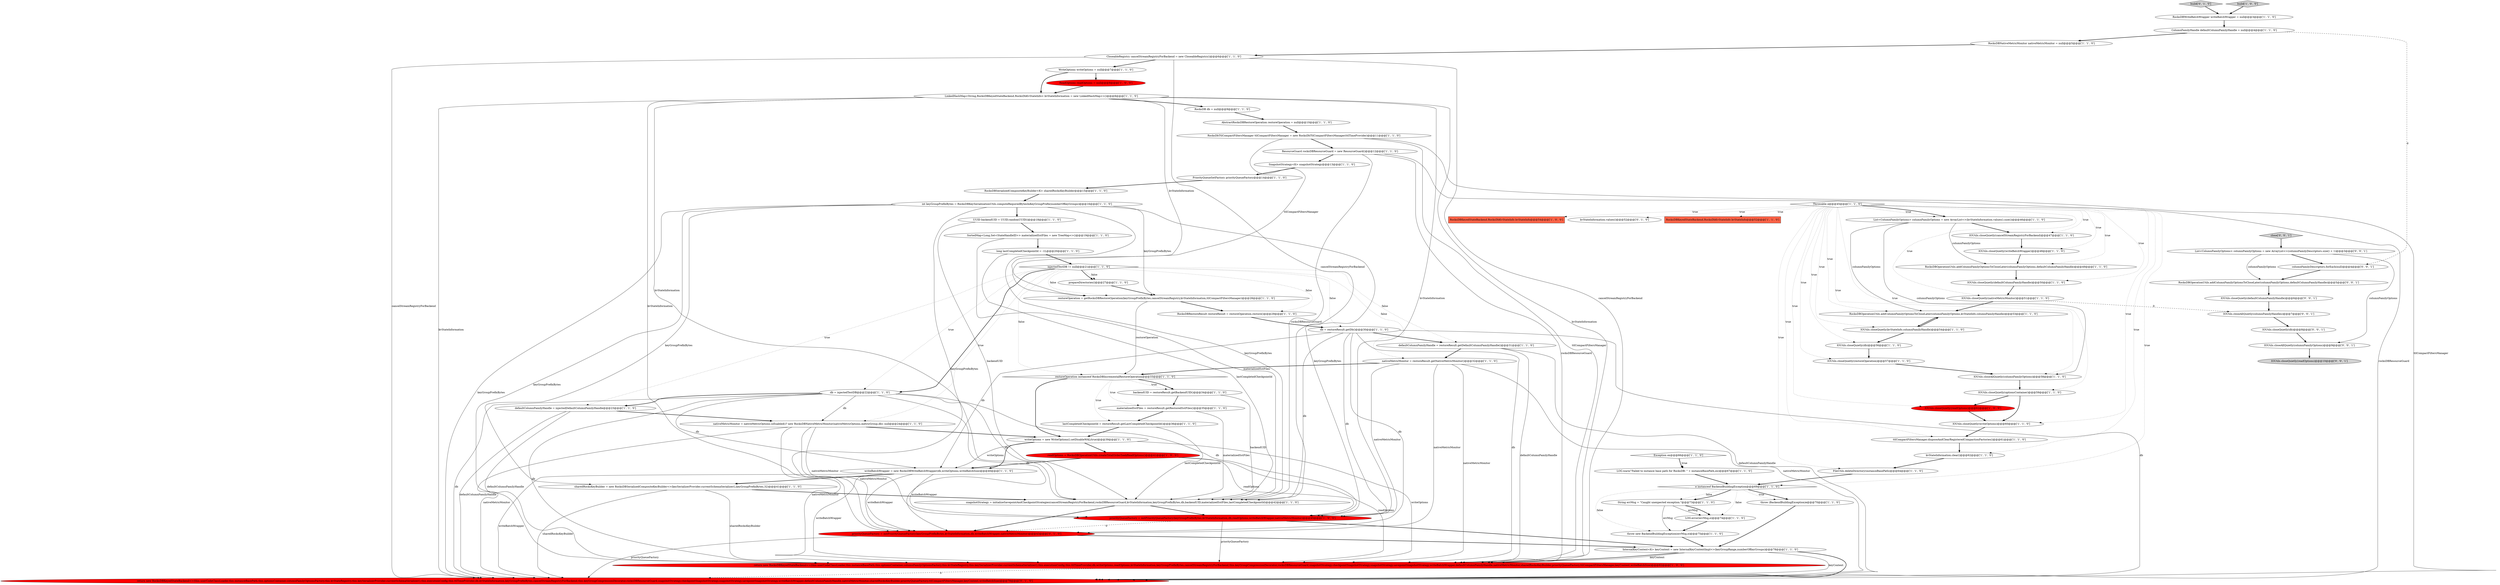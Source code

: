 digraph {
60 [style = filled, label = "RocksDBWriteBatchWrapper writeBatchWrapper = null@@@3@@@['1', '1', '0']", fillcolor = white, shape = ellipse image = "AAA0AAABBB1BBB"];
14 [style = filled, label = "IOUtils.closeQuietly(nativeMetricMonitor)@@@51@@@['1', '1', '0']", fillcolor = white, shape = ellipse image = "AAA0AAABBB1BBB"];
54 [style = filled, label = "IOUtils.closeQuietly(defaultColumnFamilyHandle)@@@50@@@['1', '1', '0']", fillcolor = white, shape = ellipse image = "AAA0AAABBB1BBB"];
30 [style = filled, label = "IOUtils.closeQuietly(cancelStreamRegistryForBackend)@@@47@@@['1', '1', '0']", fillcolor = white, shape = ellipse image = "AAA0AAABBB1BBB"];
70 [style = filled, label = "priorityQueueFactory = initPriorityQueueFactory(keyGroupPrefixBytes,kvStateInformation,db,writeBatchWrapper,nativeMetricMonitor)@@@43@@@['0', '1', '0']", fillcolor = red, shape = ellipse image = "AAA1AAABBB2BBB"];
45 [style = filled, label = "lastCompletedCheckpointId = restoreResult.getLastCompletedCheckpointId()@@@36@@@['1', '1', '0']", fillcolor = white, shape = ellipse image = "AAA0AAABBB1BBB"];
21 [style = filled, label = "IOUtils.closeQuietly(readOptions)@@@62@@@['1', '0', '0']", fillcolor = red, shape = ellipse image = "AAA1AAABBB1BBB"];
20 [style = filled, label = "SnapshotStrategy<K> snapshotStrategy@@@13@@@['1', '1', '0']", fillcolor = white, shape = ellipse image = "AAA0AAABBB1BBB"];
0 [style = filled, label = "sharedRocksKeyBuilder = new RocksDBSerializedCompositeKeyBuilder<>(keySerializerProvider.currentSchemaSerializer(),keyGroupPrefixBytes,32)@@@41@@@['1', '1', '0']", fillcolor = white, shape = ellipse image = "AAA0AAABBB1BBB"];
47 [style = filled, label = "AbstractRocksDBRestoreOperation restoreOperation = null@@@10@@@['1', '1', '0']", fillcolor = white, shape = ellipse image = "AAA0AAABBB1BBB"];
76 [style = filled, label = "IOUtils.closeQuietly(defaultColumnFamilyHandle)@@@6@@@['0', '0', '1']", fillcolor = white, shape = ellipse image = "AAA0AAABBB3BBB"];
17 [style = filled, label = "prepareDirectories()@@@27@@@['1', '1', '0']", fillcolor = white, shape = ellipse image = "AAA0AAABBB1BBB"];
13 [style = filled, label = "restoreOperation = getRocksDBRestoreOperation(keyGroupPrefixBytes,cancelStreamRegistry,kvStateInformation,ttlCompactFiltersManager)@@@28@@@['1', '1', '0']", fillcolor = white, shape = ellipse image = "AAA0AAABBB1BBB"];
26 [style = filled, label = "WriteOptions writeOptions = null@@@7@@@['1', '1', '0']", fillcolor = white, shape = ellipse image = "AAA0AAABBB1BBB"];
24 [style = filled, label = "snapshotStrategy = initializeSavepointAndCheckpointStrategies(cancelStreamRegistryForBackend,rocksDBResourceGuard,kvStateInformation,keyGroupPrefixBytes,db,backendUID,materializedSstFiles,lastCompletedCheckpointId)@@@42@@@['1', '1', '0']", fillcolor = white, shape = ellipse image = "AAA0AAABBB1BBB"];
40 [style = filled, label = "IOUtils.closeQuietly(restoreOperation)@@@57@@@['1', '1', '0']", fillcolor = white, shape = ellipse image = "AAA0AAABBB1BBB"];
41 [style = filled, label = "throw new BackendBuildingException(errMsg,e)@@@75@@@['1', '1', '0']", fillcolor = white, shape = ellipse image = "AAA0AAABBB1BBB"];
18 [style = filled, label = "IOUtils.closeQuietly(db)@@@56@@@['1', '1', '0']", fillcolor = white, shape = ellipse image = "AAA0AAABBB1BBB"];
79 [style = filled, label = "close['0', '0', '1']", fillcolor = lightgray, shape = diamond image = "AAA0AAABBB3BBB"];
64 [style = filled, label = "db = restoreResult.getDb()@@@30@@@['1', '1', '0']", fillcolor = white, shape = ellipse image = "AAA0AAABBB1BBB"];
32 [style = filled, label = "CloseableRegistry cancelStreamRegistryForBackend = new CloseableRegistry()@@@6@@@['1', '1', '0']", fillcolor = white, shape = ellipse image = "AAA0AAABBB1BBB"];
55 [style = filled, label = "String errMsg = \"Caught unexpected exception.\"@@@73@@@['1', '1', '0']", fillcolor = white, shape = ellipse image = "AAA0AAABBB1BBB"];
16 [style = filled, label = "Exception ex@@@66@@@['1', '1', '0']", fillcolor = white, shape = diamond image = "AAA0AAABBB1BBB"];
12 [style = filled, label = "db = injectedTestDB@@@22@@@['1', '1', '0']", fillcolor = white, shape = ellipse image = "AAA0AAABBB1BBB"];
6 [style = filled, label = "IOUtils.closeQuietly(writeOptions)@@@60@@@['1', '1', '0']", fillcolor = white, shape = ellipse image = "AAA0AAABBB1BBB"];
39 [style = filled, label = "injectedTestDB != null@@@21@@@['1', '1', '0']", fillcolor = white, shape = diamond image = "AAA0AAABBB1BBB"];
1 [style = filled, label = "nativeMetricMonitor = restoreResult.getNativeMetricMonitor()@@@32@@@['1', '1', '0']", fillcolor = white, shape = ellipse image = "AAA0AAABBB1BBB"];
50 [style = filled, label = "IOUtils.closeQuietly(kvStateInfo.columnFamilyHandle)@@@54@@@['1', '1', '0']", fillcolor = white, shape = ellipse image = "AAA0AAABBB1BBB"];
15 [style = filled, label = "kvStateInformation.clear()@@@62@@@['1', '1', '0']", fillcolor = white, shape = ellipse image = "AAA0AAABBB1BBB"];
10 [style = filled, label = "IOUtils.closeQuietly(writeBatchWrapper)@@@48@@@['1', '1', '0']", fillcolor = white, shape = ellipse image = "AAA0AAABBB1BBB"];
67 [style = filled, label = "LOG.error(errMsg,e)@@@74@@@['1', '1', '0']", fillcolor = white, shape = ellipse image = "AAA0AAABBB1BBB"];
75 [style = filled, label = "List<ColumnFamilyOptions> columnFamilyOptions = new ArrayList<>(columnFamilyDescriptors.size() + 1)@@@3@@@['0', '0', '1']", fillcolor = white, shape = ellipse image = "AAA0AAABBB3BBB"];
11 [style = filled, label = "ttlCompactFiltersManager.disposeAndClearRegisteredCompactionFactories()@@@61@@@['1', '1', '0']", fillcolor = white, shape = ellipse image = "AAA0AAABBB1BBB"];
35 [style = filled, label = "RocksDBKeyedStateBackend.RocksDbKvStateInfo kvStateInfo@@@54@@@['1', '0', '0']", fillcolor = tomato, shape = box image = "AAA0AAABBB1BBB"];
31 [style = filled, label = "RocksDbTtlCompactFiltersManager ttlCompactFiltersManager = new RocksDbTtlCompactFiltersManager(ttlTimeProvider)@@@11@@@['1', '1', '0']", fillcolor = white, shape = ellipse image = "AAA0AAABBB1BBB"];
46 [style = filled, label = "List<ColumnFamilyOptions> columnFamilyOptions = new ArrayList<>(kvStateInformation.values().size())@@@46@@@['1', '1', '0']", fillcolor = white, shape = ellipse image = "AAA0AAABBB1BBB"];
8 [style = filled, label = "RocksDBOperationUtils.addColumnFamilyOptionsToCloseLater(columnFamilyOptions,kvStateInfo.columnFamilyHandle)@@@53@@@['1', '1', '0']", fillcolor = white, shape = ellipse image = "AAA0AAABBB1BBB"];
3 [style = filled, label = "RocksDBNativeMetricMonitor nativeMetricMonitor = null@@@5@@@['1', '1', '0']", fillcolor = white, shape = ellipse image = "AAA0AAABBB1BBB"];
68 [style = filled, label = "kvStateInformation.values()@@@52@@@['0', '1', '0']", fillcolor = white, shape = ellipse image = "AAA0AAABBB2BBB"];
22 [style = filled, label = "priorityQueueFactory = initPriorityQueueFactory(keyGroupPrefixBytes,kvStateInformation,db,readOptions,writeBatchWrapper,nativeMetricMonitor)@@@45@@@['1', '0', '0']", fillcolor = red, shape = ellipse image = "AAA1AAABBB1BBB"];
44 [style = filled, label = "nativeMetricMonitor = nativeMetricOptions.isEnabled()? new RocksDBNativeMetricMonitor(nativeMetricOptions,metricGroup,db): null@@@24@@@['1', '1', '0']", fillcolor = white, shape = ellipse image = "AAA0AAABBB1BBB"];
71 [style = filled, label = "build['0', '1', '0']", fillcolor = lightgray, shape = diamond image = "AAA0AAABBB2BBB"];
62 [style = filled, label = "FileUtils.deleteDirectory(instanceBasePath)@@@64@@@['1', '1', '0']", fillcolor = white, shape = ellipse image = "AAA0AAABBB1BBB"];
59 [style = filled, label = "PriorityQueueSetFactory priorityQueueFactory@@@14@@@['1', '1', '0']", fillcolor = white, shape = ellipse image = "AAA0AAABBB1BBB"];
52 [style = filled, label = "restoreOperation instanceof RocksDBIncrementalRestoreOperation@@@33@@@['1', '1', '0']", fillcolor = white, shape = diamond image = "AAA0AAABBB1BBB"];
74 [style = filled, label = "IOUtils.closeAllQuietly(columnFamilyOptions)@@@9@@@['0', '0', '1']", fillcolor = white, shape = ellipse image = "AAA0AAABBB3BBB"];
49 [style = filled, label = "backendUID = restoreResult.getBackendUID()@@@34@@@['1', '1', '0']", fillcolor = white, shape = ellipse image = "AAA0AAABBB1BBB"];
51 [style = filled, label = "e instanceof BackendBuildingException@@@69@@@['1', '1', '0']", fillcolor = white, shape = diamond image = "AAA0AAABBB1BBB"];
2 [style = filled, label = "ColumnFamilyHandle defaultColumnFamilyHandle = null@@@4@@@['1', '1', '0']", fillcolor = white, shape = ellipse image = "AAA0AAABBB1BBB"];
28 [style = filled, label = "int keyGroupPrefixBytes = RocksDBKeySerializationUtils.computeRequiredBytesInKeyGroupPrefix(numberOfKeyGroups)@@@16@@@['1', '1', '0']", fillcolor = white, shape = ellipse image = "AAA0AAABBB1BBB"];
23 [style = filled, label = "ReadOptions readOptions = null@@@8@@@['1', '0', '0']", fillcolor = red, shape = ellipse image = "AAA1AAABBB1BBB"];
43 [style = filled, label = "defaultColumnFamilyHandle = injectedDefaultColumnFamilyHandle@@@23@@@['1', '1', '0']", fillcolor = white, shape = ellipse image = "AAA0AAABBB1BBB"];
80 [style = filled, label = "IOUtils.closeQuietly(db)@@@8@@@['0', '0', '1']", fillcolor = white, shape = ellipse image = "AAA0AAABBB3BBB"];
25 [style = filled, label = "IOUtils.closeQuietly(optionsContainer)@@@59@@@['1', '1', '0']", fillcolor = white, shape = ellipse image = "AAA0AAABBB1BBB"];
53 [style = filled, label = "writeOptions = new WriteOptions().setDisableWAL(true)@@@39@@@['1', '1', '0']", fillcolor = white, shape = ellipse image = "AAA0AAABBB1BBB"];
63 [style = filled, label = "RocksDBKeyedStateBackend.RocksDbKvStateInfo kvStateInfo@@@52@@@['1', '1', '0']", fillcolor = tomato, shape = box image = "AAA0AAABBB1BBB"];
77 [style = filled, label = "columnFamilyDescriptors.forEach(null)@@@4@@@['0', '0', '1']", fillcolor = white, shape = ellipse image = "AAA0AAABBB3BBB"];
33 [style = filled, label = "RocksDBOperationUtils.addColumnFamilyOptionsToCloseLater(columnFamilyOptions,defaultColumnFamilyHandle)@@@49@@@['1', '1', '0']", fillcolor = white, shape = ellipse image = "AAA0AAABBB1BBB"];
56 [style = filled, label = "RocksDB db = null@@@9@@@['1', '1', '0']", fillcolor = white, shape = ellipse image = "AAA0AAABBB1BBB"];
37 [style = filled, label = "Throwable e@@@45@@@['1', '1', '0']", fillcolor = white, shape = diamond image = "AAA0AAABBB1BBB"];
9 [style = filled, label = "throw (BackendBuildingException)e@@@70@@@['1', '1', '0']", fillcolor = white, shape = ellipse image = "AAA0AAABBB1BBB"];
48 [style = filled, label = "ResourceGuard rocksDBResourceGuard = new ResourceGuard()@@@12@@@['1', '1', '0']", fillcolor = white, shape = ellipse image = "AAA0AAABBB1BBB"];
34 [style = filled, label = "materializedSstFiles = restoreResult.getRestoredSstFiles()@@@35@@@['1', '1', '0']", fillcolor = white, shape = ellipse image = "AAA0AAABBB1BBB"];
57 [style = filled, label = "defaultColumnFamilyHandle = restoreResult.getDefaultColumnFamilyHandle()@@@31@@@['1', '1', '0']", fillcolor = white, shape = ellipse image = "AAA0AAABBB1BBB"];
27 [style = filled, label = "InternalKeyContext<K> keyContext = new InternalKeyContextImpl<>(keyGroupRange,numberOfKeyGroups)@@@78@@@['1', '1', '0']", fillcolor = white, shape = ellipse image = "AAA0AAABBB1BBB"];
73 [style = filled, label = "IOUtils.closeQuietly(readOptions)@@@10@@@['0', '0', '1']", fillcolor = lightgray, shape = ellipse image = "AAA0AAABBB3BBB"];
5 [style = filled, label = "build['1', '0', '0']", fillcolor = lightgray, shape = diamond image = "AAA0AAABBB1BBB"];
38 [style = filled, label = "LOG.warn(\"Failed to instance base path for RocksDB: \" + instanceBasePath,ex)@@@67@@@['1', '1', '0']", fillcolor = white, shape = ellipse image = "AAA0AAABBB1BBB"];
61 [style = filled, label = "RocksDBSerializedCompositeKeyBuilder<K> sharedRocksKeyBuilder@@@15@@@['1', '1', '0']", fillcolor = white, shape = ellipse image = "AAA0AAABBB1BBB"];
7 [style = filled, label = "RocksDBRestoreResult restoreResult = restoreOperation.restore()@@@29@@@['1', '1', '0']", fillcolor = white, shape = ellipse image = "AAA0AAABBB1BBB"];
19 [style = filled, label = "readOptions = RocksDBOperationUtils.createTotalOrderSeekReadOptions()@@@41@@@['1', '0', '0']", fillcolor = red, shape = ellipse image = "AAA1AAABBB1BBB"];
36 [style = filled, label = "return new RocksDBKeyedStateBackend<>(this.userCodeClassLoader,this.instanceBasePath,this.optionsContainer,columnFamilyOptionsFactory,this.kvStateRegistry,this.keySerializerProvider.currentSchemaSerializer(),this.executionConfig,this.ttlTimeProvider,db,writeOptions,readOptions,kvStateInformation,keyGroupPrefixBytes,cancelStreamRegistryForBackend,this.keyGroupCompressionDecorator,rocksDBResourceGuard,snapshotStrategy.checkpointSnapshotStrategy,snapshotStrategy.savepointSnapshotStrategy,writeBatchWrapper,defaultColumnFamilyHandle,nativeMetricMonitor,sharedRocksKeyBuilder,priorityQueueFactory,ttlCompactFiltersManager,keyContext,writeBatchSize)@@@82@@@['1', '0', '0']", fillcolor = red, shape = ellipse image = "AAA1AAABBB1BBB"];
29 [style = filled, label = "long lastCompletedCheckpointId = -1L@@@20@@@['1', '1', '0']", fillcolor = white, shape = ellipse image = "AAA0AAABBB1BBB"];
42 [style = filled, label = "LinkedHashMap<String,RocksDBKeyedStateBackend.RocksDbKvStateInfo> kvStateInformation = new LinkedHashMap<>()@@@8@@@['1', '1', '0']", fillcolor = white, shape = ellipse image = "AAA0AAABBB1BBB"];
69 [style = filled, label = "return new RocksDBKeyedStateBackend<>(this.userCodeClassLoader,this.instanceBasePath,this.optionsContainer,columnFamilyOptionsFactory,this.kvStateRegistry,this.keySerializerProvider.currentSchemaSerializer(),this.executionConfig,this.ttlTimeProvider,db,kvStateInformation,keyGroupPrefixBytes,cancelStreamRegistryForBackend,this.keyGroupCompressionDecorator,rocksDBResourceGuard,snapshotStrategy.checkpointSnapshotStrategy,snapshotStrategy.savepointSnapshotStrategy,writeBatchWrapper,defaultColumnFamilyHandle,nativeMetricMonitor,sharedRocksKeyBuilder,priorityQueueFactory,ttlCompactFiltersManager,keyContext,writeBatchSize)@@@79@@@['0', '1', '0']", fillcolor = red, shape = ellipse image = "AAA1AAABBB2BBB"];
72 [style = filled, label = "IOUtils.closeAllQuietly(columnFamilyHandles)@@@7@@@['0', '0', '1']", fillcolor = white, shape = ellipse image = "AAA0AAABBB3BBB"];
78 [style = filled, label = "RocksDBOperationUtils.addColumnFamilyOptionsToCloseLater(columnFamilyOptions,defaultColumnFamilyHandle)@@@5@@@['0', '0', '1']", fillcolor = white, shape = ellipse image = "AAA0AAABBB3BBB"];
65 [style = filled, label = "SortedMap<Long,Set<StateHandleID>> materializedSstFiles = new TreeMap<>()@@@19@@@['1', '1', '0']", fillcolor = white, shape = ellipse image = "AAA0AAABBB1BBB"];
58 [style = filled, label = "UUID backendUID = UUID.randomUUID()@@@18@@@['1', '1', '0']", fillcolor = white, shape = ellipse image = "AAA0AAABBB1BBB"];
4 [style = filled, label = "writeBatchWrapper = new RocksDBWriteBatchWrapper(db,writeOptions,writeBatchSize)@@@40@@@['1', '1', '0']", fillcolor = white, shape = ellipse image = "AAA0AAABBB1BBB"];
66 [style = filled, label = "IOUtils.closeAllQuietly(columnFamilyOptions)@@@58@@@['1', '1', '0']", fillcolor = white, shape = ellipse image = "AAA0AAABBB1BBB"];
27->69 [style = solid, label="keyContext"];
28->0 [style = solid, label="keyGroupPrefixBytes"];
40->66 [style = bold, label=""];
19->36 [style = solid, label="readOptions"];
28->24 [style = solid, label="keyGroupPrefixBytes"];
39->13 [style = dotted, label="false"];
28->69 [style = solid, label="keyGroupPrefixBytes"];
38->51 [style = bold, label=""];
19->22 [style = solid, label="readOptions"];
42->13 [style = solid, label="kvStateInformation"];
57->1 [style = bold, label=""];
49->24 [style = solid, label="backendUID"];
53->36 [style = solid, label="writeOptions"];
12->22 [style = solid, label="db"];
51->67 [style = dotted, label="false"];
31->13 [style = solid, label="ttlCompactFiltersManager"];
44->69 [style = solid, label="nativeMetricMonitor"];
25->6 [style = bold, label=""];
44->53 [style = bold, label=""];
71->60 [style = bold, label=""];
59->61 [style = bold, label=""];
4->70 [style = solid, label="writeBatchWrapper"];
56->47 [style = bold, label=""];
22->70 [style = dashed, label="0"];
64->24 [style = solid, label="db"];
39->1 [style = dotted, label="false"];
72->80 [style = bold, label=""];
53->19 [style = bold, label=""];
37->50 [style = dotted, label="true"];
48->69 [style = solid, label="rocksDBResourceGuard"];
28->13 [style = solid, label="keyGroupPrefixBytes"];
0->24 [style = bold, label=""];
31->48 [style = bold, label=""];
6->11 [style = bold, label=""];
37->63 [style = dotted, label="true"];
75->77 [style = bold, label=""];
16->38 [style = dotted, label="true"];
12->70 [style = solid, label="db"];
44->70 [style = solid, label="nativeMetricMonitor"];
43->44 [style = bold, label=""];
12->44 [style = solid, label="db"];
44->36 [style = solid, label="nativeMetricMonitor"];
1->69 [style = solid, label="nativeMetricMonitor"];
25->21 [style = bold, label=""];
39->17 [style = dotted, label="false"];
37->54 [style = dotted, label="true"];
32->24 [style = solid, label="cancelStreamRegistryForBackend"];
26->42 [style = bold, label=""];
12->24 [style = solid, label="db"];
55->67 [style = solid, label="errMsg"];
31->69 [style = solid, label="ttlCompactFiltersManager"];
29->39 [style = bold, label=""];
50->18 [style = bold, label=""];
42->24 [style = solid, label="kvStateInformation"];
4->69 [style = solid, label="writeBatchWrapper"];
37->18 [style = dotted, label="true"];
28->22 [style = solid, label="keyGroupPrefixBytes"];
42->36 [style = solid, label="kvStateInformation"];
39->43 [style = dotted, label="true"];
39->7 [style = dotted, label="false"];
77->78 [style = bold, label=""];
32->26 [style = bold, label=""];
43->69 [style = solid, label="defaultColumnFamilyHandle"];
28->70 [style = solid, label="keyGroupPrefixBytes"];
4->0 [style = bold, label=""];
37->46 [style = dotted, label="true"];
75->74 [style = solid, label="columnFamilyOptions"];
57->36 [style = solid, label="defaultColumnFamilyHandle"];
48->24 [style = solid, label="rocksDBResourceGuard"];
37->8 [style = dotted, label="true"];
37->46 [style = bold, label=""];
52->45 [style = dotted, label="true"];
70->27 [style = bold, label=""];
42->56 [style = bold, label=""];
1->22 [style = solid, label="nativeMetricMonitor"];
39->44 [style = dotted, label="true"];
66->25 [style = bold, label=""];
39->12 [style = bold, label=""];
30->10 [style = bold, label=""];
4->36 [style = solid, label="writeBatchWrapper"];
46->66 [style = solid, label="columnFamilyOptions"];
64->70 [style = solid, label="db"];
14->8 [style = bold, label=""];
12->69 [style = solid, label="db"];
37->14 [style = dotted, label="true"];
61->28 [style = bold, label=""];
65->29 [style = bold, label=""];
64->57 [style = bold, label=""];
45->24 [style = solid, label="lastCompletedCheckpointId"];
14->72 [style = dashed, label="0"];
46->8 [style = solid, label="columnFamilyOptions"];
70->69 [style = solid, label="priorityQueueFactory"];
13->52 [style = solid, label="restoreOperation"];
37->62 [style = dotted, label="true"];
41->27 [style = bold, label=""];
62->51 [style = bold, label=""];
22->36 [style = solid, label="priorityQueueFactory"];
60->2 [style = bold, label=""];
1->52 [style = bold, label=""];
0->69 [style = solid, label="sharedRocksKeyBuilder"];
39->52 [style = dotted, label="false"];
37->11 [style = dotted, label="true"];
2->77 [style = dashed, label="0"];
7->64 [style = bold, label=""];
47->31 [style = bold, label=""];
2->3 [style = bold, label=""];
18->40 [style = bold, label=""];
51->9 [style = bold, label=""];
24->70 [style = bold, label=""];
37->51 [style = dotted, label="true"];
58->24 [style = solid, label="backendUID"];
51->9 [style = dotted, label="true"];
45->53 [style = bold, label=""];
32->36 [style = solid, label="cancelStreamRegistryForBackend"];
37->25 [style = dotted, label="true"];
37->15 [style = dotted, label="true"];
51->55 [style = dotted, label="false"];
36->69 [style = dashed, label="0"];
75->78 [style = solid, label="columnFamilyOptions"];
1->36 [style = solid, label="nativeMetricMonitor"];
23->42 [style = bold, label=""];
55->41 [style = solid, label="errMsg"];
9->27 [style = bold, label=""];
57->69 [style = solid, label="defaultColumnFamilyHandle"];
37->35 [style = dotted, label="true"];
12->4 [style = solid, label="db"];
37->6 [style = dotted, label="true"];
46->30 [style = bold, label=""];
64->22 [style = solid, label="db"];
39->17 [style = bold, label=""];
27->69 [style = bold, label=""];
79->75 [style = bold, label=""];
55->67 [style = bold, label=""];
8->50 [style = bold, label=""];
64->36 [style = solid, label="db"];
17->13 [style = bold, label=""];
10->33 [style = bold, label=""];
12->43 [style = bold, label=""];
39->12 [style = dotted, label="true"];
65->24 [style = solid, label="materializedSstFiles"];
58->65 [style = bold, label=""];
28->58 [style = bold, label=""];
54->14 [style = bold, label=""];
39->64 [style = dotted, label="false"];
37->68 [style = dotted, label="true"];
37->10 [style = dotted, label="true"];
39->57 [style = dotted, label="false"];
51->41 [style = dotted, label="false"];
37->33 [style = dotted, label="true"];
27->36 [style = bold, label=""];
52->49 [style = dotted, label="true"];
48->36 [style = solid, label="rocksDBResourceGuard"];
52->53 [style = bold, label=""];
29->24 [style = solid, label="lastCompletedCheckpointId"];
37->66 [style = dotted, label="true"];
21->6 [style = bold, label=""];
52->49 [style = bold, label=""];
5->60 [style = bold, label=""];
0->36 [style = solid, label="sharedRocksKeyBuilder"];
52->34 [style = dotted, label="true"];
12->36 [style = solid, label="db"];
34->45 [style = bold, label=""];
37->21 [style = dotted, label="true"];
42->70 [style = solid, label="kvStateInformation"];
74->73 [style = bold, label=""];
28->36 [style = solid, label="keyGroupPrefixBytes"];
15->62 [style = bold, label=""];
64->69 [style = solid, label="db"];
1->70 [style = solid, label="nativeMetricMonitor"];
49->34 [style = bold, label=""];
24->22 [style = bold, label=""];
43->36 [style = solid, label="defaultColumnFamilyHandle"];
11->15 [style = bold, label=""];
42->69 [style = solid, label="kvStateInformation"];
37->30 [style = dotted, label="true"];
44->22 [style = solid, label="nativeMetricMonitor"];
67->41 [style = bold, label=""];
76->72 [style = bold, label=""];
27->36 [style = solid, label="keyContext"];
80->74 [style = bold, label=""];
22->27 [style = bold, label=""];
51->55 [style = bold, label=""];
4->22 [style = solid, label="writeBatchWrapper"];
13->7 [style = bold, label=""];
32->69 [style = solid, label="cancelStreamRegistryForBackend"];
20->59 [style = bold, label=""];
48->20 [style = bold, label=""];
26->23 [style = bold, label=""];
64->4 [style = solid, label="db"];
46->33 [style = solid, label="columnFamilyOptions"];
50->8 [style = bold, label=""];
42->22 [style = solid, label="kvStateInformation"];
19->4 [style = bold, label=""];
78->76 [style = bold, label=""];
53->4 [style = bold, label=""];
37->40 [style = dotted, label="true"];
3->32 [style = bold, label=""];
53->4 [style = solid, label="writeOptions"];
33->54 [style = bold, label=""];
31->36 [style = solid, label="ttlCompactFiltersManager"];
16->38 [style = bold, label=""];
34->24 [style = solid, label="materializedSstFiles"];
}
